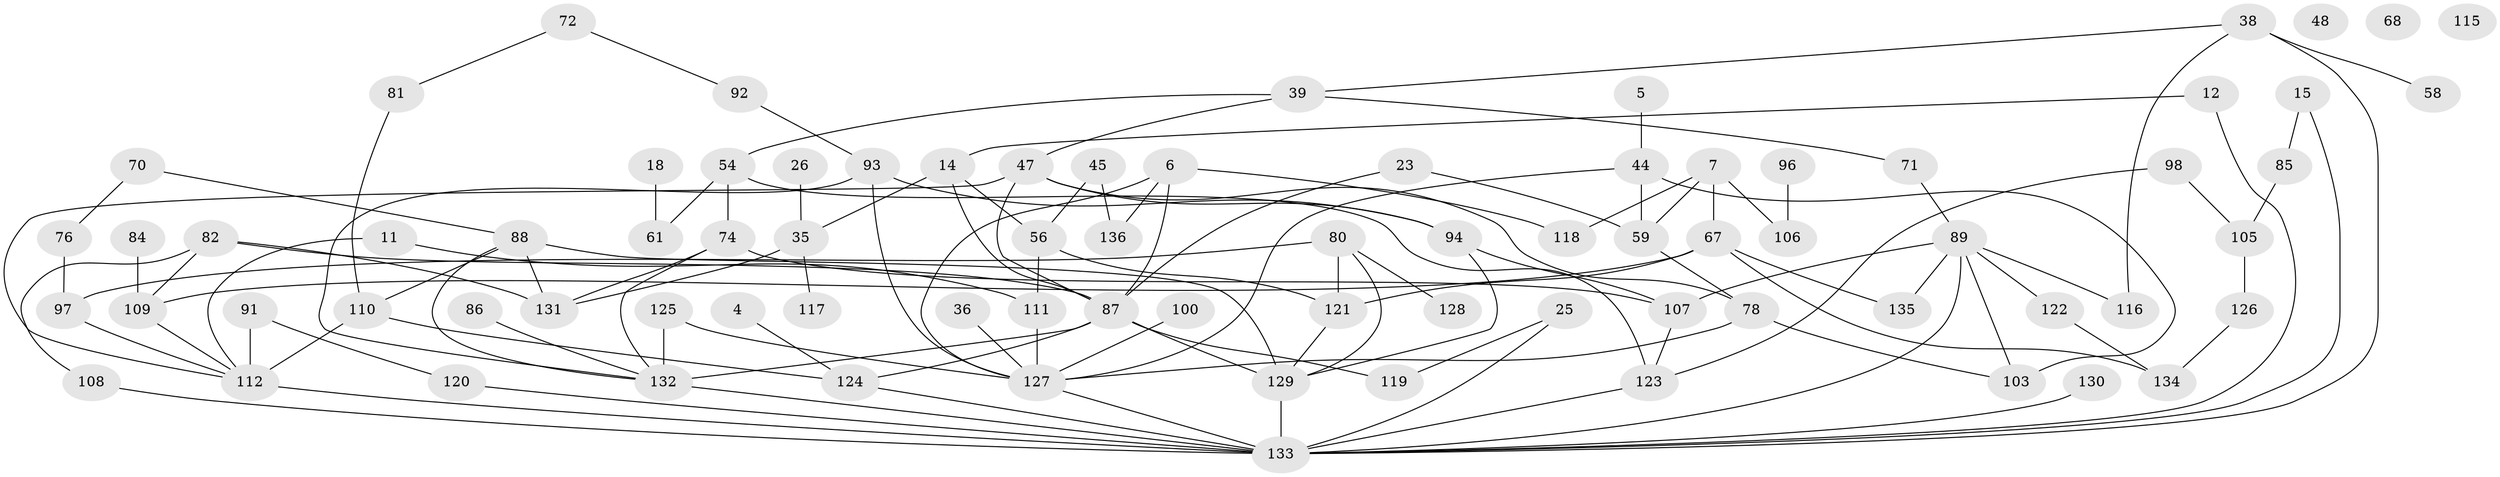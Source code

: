 // original degree distribution, {5: 0.07352941176470588, 2: 0.33088235294117646, 1: 0.15441176470588236, 4: 0.22058823529411764, 3: 0.14705882352941177, 6: 0.03676470588235294, 7: 0.007352941176470588, 0: 0.022058823529411766, 8: 0.007352941176470588}
// Generated by graph-tools (version 1.1) at 2025/42/03/04/25 21:42:48]
// undirected, 81 vertices, 124 edges
graph export_dot {
graph [start="1"]
  node [color=gray90,style=filled];
  4;
  5;
  6;
  7;
  11;
  12;
  14;
  15;
  18;
  23;
  25;
  26;
  35 [super="+1"];
  36;
  38;
  39;
  44;
  45;
  47 [super="+29"];
  48;
  54;
  56;
  58;
  59;
  61;
  67 [super="+51"];
  68;
  70;
  71;
  72;
  74;
  76;
  78;
  80 [super="+32"];
  81;
  82 [super="+42"];
  84;
  85;
  86;
  87 [super="+66+3+79"];
  88;
  89 [super="+40+64+75"];
  91;
  92;
  93 [super="+34+63"];
  94;
  96;
  97 [super="+13"];
  98;
  100;
  103 [super="+19"];
  105;
  106;
  107;
  108 [super="+31+52+73"];
  109 [super="+22+65+53"];
  110;
  111;
  112 [super="+101"];
  115;
  116;
  117;
  118;
  119;
  120;
  121;
  122;
  123 [super="+43+20"];
  124;
  125;
  126 [super="+33"];
  127 [super="+41+57+77+28+114"];
  128;
  129 [super="+10"];
  130;
  131;
  132 [super="+24+102+90"];
  133 [super="+83+104+99+62+113"];
  134;
  135;
  136;
  4 -- 124;
  5 -- 44;
  6 -- 87;
  6 -- 118;
  6 -- 136;
  6 -- 127;
  7 -- 59;
  7 -- 67;
  7 -- 106;
  7 -- 118;
  11 -- 111;
  11 -- 112;
  12 -- 14;
  12 -- 133;
  14 -- 56;
  14 -- 35;
  14 -- 87;
  15 -- 85;
  15 -- 133;
  18 -- 61;
  23 -- 59;
  23 -- 87;
  25 -- 119;
  25 -- 133;
  26 -- 35;
  35 -- 131;
  35 -- 117;
  36 -- 127;
  38 -- 39;
  38 -- 58;
  38 -- 116;
  38 -- 133;
  39 -- 54;
  39 -- 71;
  39 -- 47;
  44 -- 59;
  44 -- 103;
  44 -- 127;
  45 -- 56;
  45 -- 136;
  47 -- 94;
  47 -- 78;
  47 -- 112;
  47 -- 87;
  54 -- 61;
  54 -- 74;
  54 -- 123;
  56 -- 111;
  56 -- 121;
  59 -- 78;
  67 -- 134;
  67 -- 109 [weight=2];
  67 -- 121;
  67 -- 135;
  70 -- 76;
  70 -- 88;
  71 -- 89;
  72 -- 81;
  72 -- 92;
  74 -- 107;
  74 -- 131;
  74 -- 132;
  76 -- 97;
  78 -- 103 [weight=2];
  78 -- 127;
  80 -- 121 [weight=2];
  80 -- 128;
  80 -- 129;
  80 -- 97;
  81 -- 110;
  82 -- 131;
  82 -- 109;
  82 -- 108;
  82 -- 87;
  84 -- 109;
  85 -- 105;
  86 -- 132;
  87 -- 124;
  87 -- 129 [weight=2];
  87 -- 132 [weight=2];
  87 -- 119;
  88 -- 110;
  88 -- 129 [weight=2];
  88 -- 131;
  88 -- 132;
  89 -- 103;
  89 -- 107;
  89 -- 135;
  89 -- 122;
  89 -- 133 [weight=2];
  89 -- 116;
  91 -- 112;
  91 -- 120;
  92 -- 93;
  93 -- 94;
  93 -- 132;
  93 -- 127;
  94 -- 107;
  94 -- 129;
  96 -- 106;
  97 -- 112;
  98 -- 105;
  98 -- 123;
  100 -- 127;
  105 -- 126;
  107 -- 123;
  108 -- 133;
  109 -- 112;
  110 -- 124;
  110 -- 112;
  111 -- 127 [weight=2];
  112 -- 133 [weight=3];
  120 -- 133;
  121 -- 129;
  122 -- 134;
  123 -- 133;
  124 -- 133;
  125 -- 132;
  125 -- 127;
  126 -- 134;
  127 -- 133 [weight=2];
  129 -- 133 [weight=3];
  130 -- 133;
  132 -- 133 [weight=2];
}
